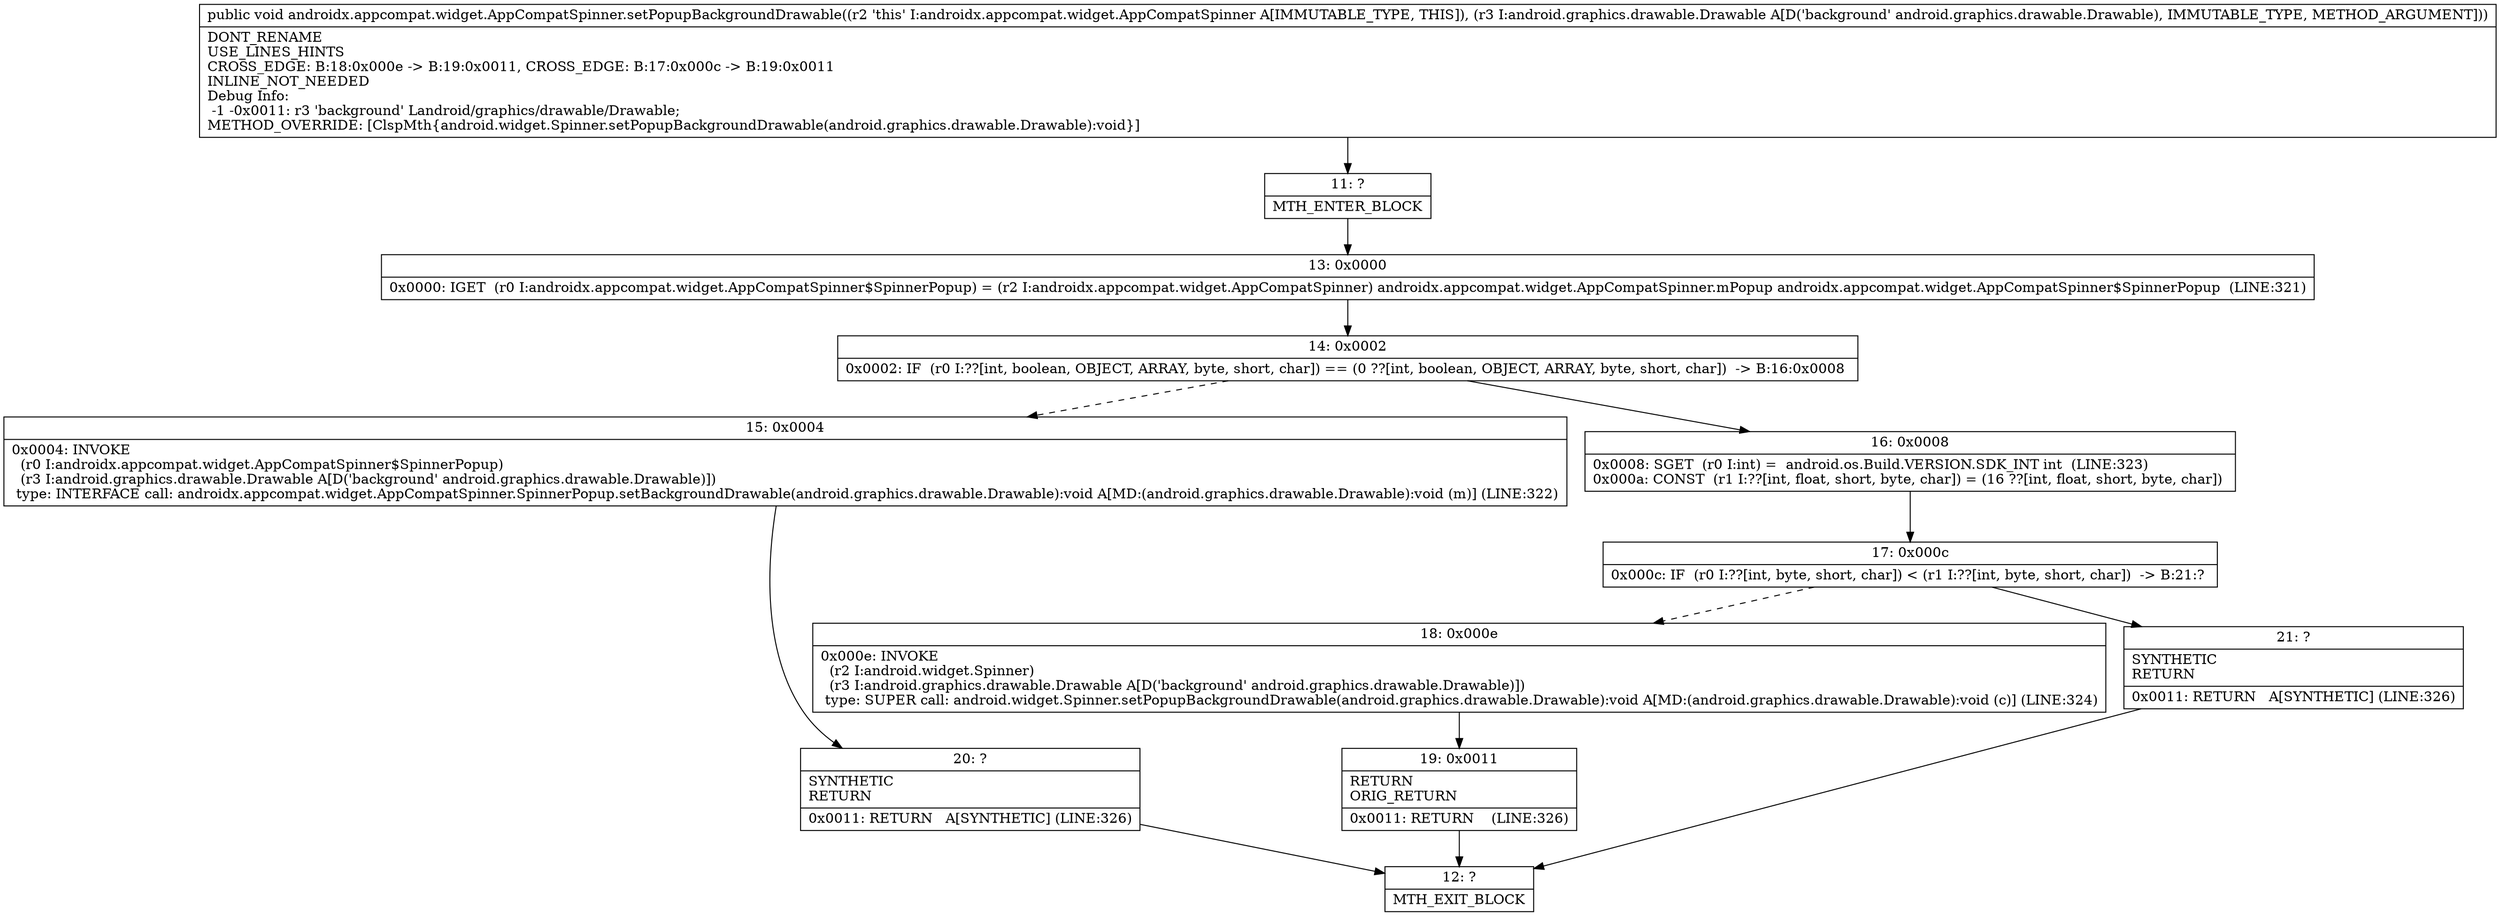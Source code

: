 digraph "CFG forandroidx.appcompat.widget.AppCompatSpinner.setPopupBackgroundDrawable(Landroid\/graphics\/drawable\/Drawable;)V" {
Node_11 [shape=record,label="{11\:\ ?|MTH_ENTER_BLOCK\l}"];
Node_13 [shape=record,label="{13\:\ 0x0000|0x0000: IGET  (r0 I:androidx.appcompat.widget.AppCompatSpinner$SpinnerPopup) = (r2 I:androidx.appcompat.widget.AppCompatSpinner) androidx.appcompat.widget.AppCompatSpinner.mPopup androidx.appcompat.widget.AppCompatSpinner$SpinnerPopup  (LINE:321)\l}"];
Node_14 [shape=record,label="{14\:\ 0x0002|0x0002: IF  (r0 I:??[int, boolean, OBJECT, ARRAY, byte, short, char]) == (0 ??[int, boolean, OBJECT, ARRAY, byte, short, char])  \-\> B:16:0x0008 \l}"];
Node_15 [shape=record,label="{15\:\ 0x0004|0x0004: INVOKE  \l  (r0 I:androidx.appcompat.widget.AppCompatSpinner$SpinnerPopup)\l  (r3 I:android.graphics.drawable.Drawable A[D('background' android.graphics.drawable.Drawable)])\l type: INTERFACE call: androidx.appcompat.widget.AppCompatSpinner.SpinnerPopup.setBackgroundDrawable(android.graphics.drawable.Drawable):void A[MD:(android.graphics.drawable.Drawable):void (m)] (LINE:322)\l}"];
Node_20 [shape=record,label="{20\:\ ?|SYNTHETIC\lRETURN\l|0x0011: RETURN   A[SYNTHETIC] (LINE:326)\l}"];
Node_12 [shape=record,label="{12\:\ ?|MTH_EXIT_BLOCK\l}"];
Node_16 [shape=record,label="{16\:\ 0x0008|0x0008: SGET  (r0 I:int) =  android.os.Build.VERSION.SDK_INT int  (LINE:323)\l0x000a: CONST  (r1 I:??[int, float, short, byte, char]) = (16 ??[int, float, short, byte, char]) \l}"];
Node_17 [shape=record,label="{17\:\ 0x000c|0x000c: IF  (r0 I:??[int, byte, short, char]) \< (r1 I:??[int, byte, short, char])  \-\> B:21:? \l}"];
Node_18 [shape=record,label="{18\:\ 0x000e|0x000e: INVOKE  \l  (r2 I:android.widget.Spinner)\l  (r3 I:android.graphics.drawable.Drawable A[D('background' android.graphics.drawable.Drawable)])\l type: SUPER call: android.widget.Spinner.setPopupBackgroundDrawable(android.graphics.drawable.Drawable):void A[MD:(android.graphics.drawable.Drawable):void (c)] (LINE:324)\l}"];
Node_19 [shape=record,label="{19\:\ 0x0011|RETURN\lORIG_RETURN\l|0x0011: RETURN    (LINE:326)\l}"];
Node_21 [shape=record,label="{21\:\ ?|SYNTHETIC\lRETURN\l|0x0011: RETURN   A[SYNTHETIC] (LINE:326)\l}"];
MethodNode[shape=record,label="{public void androidx.appcompat.widget.AppCompatSpinner.setPopupBackgroundDrawable((r2 'this' I:androidx.appcompat.widget.AppCompatSpinner A[IMMUTABLE_TYPE, THIS]), (r3 I:android.graphics.drawable.Drawable A[D('background' android.graphics.drawable.Drawable), IMMUTABLE_TYPE, METHOD_ARGUMENT]))  | DONT_RENAME\lUSE_LINES_HINTS\lCROSS_EDGE: B:18:0x000e \-\> B:19:0x0011, CROSS_EDGE: B:17:0x000c \-\> B:19:0x0011\lINLINE_NOT_NEEDED\lDebug Info:\l  \-1 \-0x0011: r3 'background' Landroid\/graphics\/drawable\/Drawable;\lMETHOD_OVERRIDE: [ClspMth\{android.widget.Spinner.setPopupBackgroundDrawable(android.graphics.drawable.Drawable):void\}]\l}"];
MethodNode -> Node_11;Node_11 -> Node_13;
Node_13 -> Node_14;
Node_14 -> Node_15[style=dashed];
Node_14 -> Node_16;
Node_15 -> Node_20;
Node_20 -> Node_12;
Node_16 -> Node_17;
Node_17 -> Node_18[style=dashed];
Node_17 -> Node_21;
Node_18 -> Node_19;
Node_19 -> Node_12;
Node_21 -> Node_12;
}

